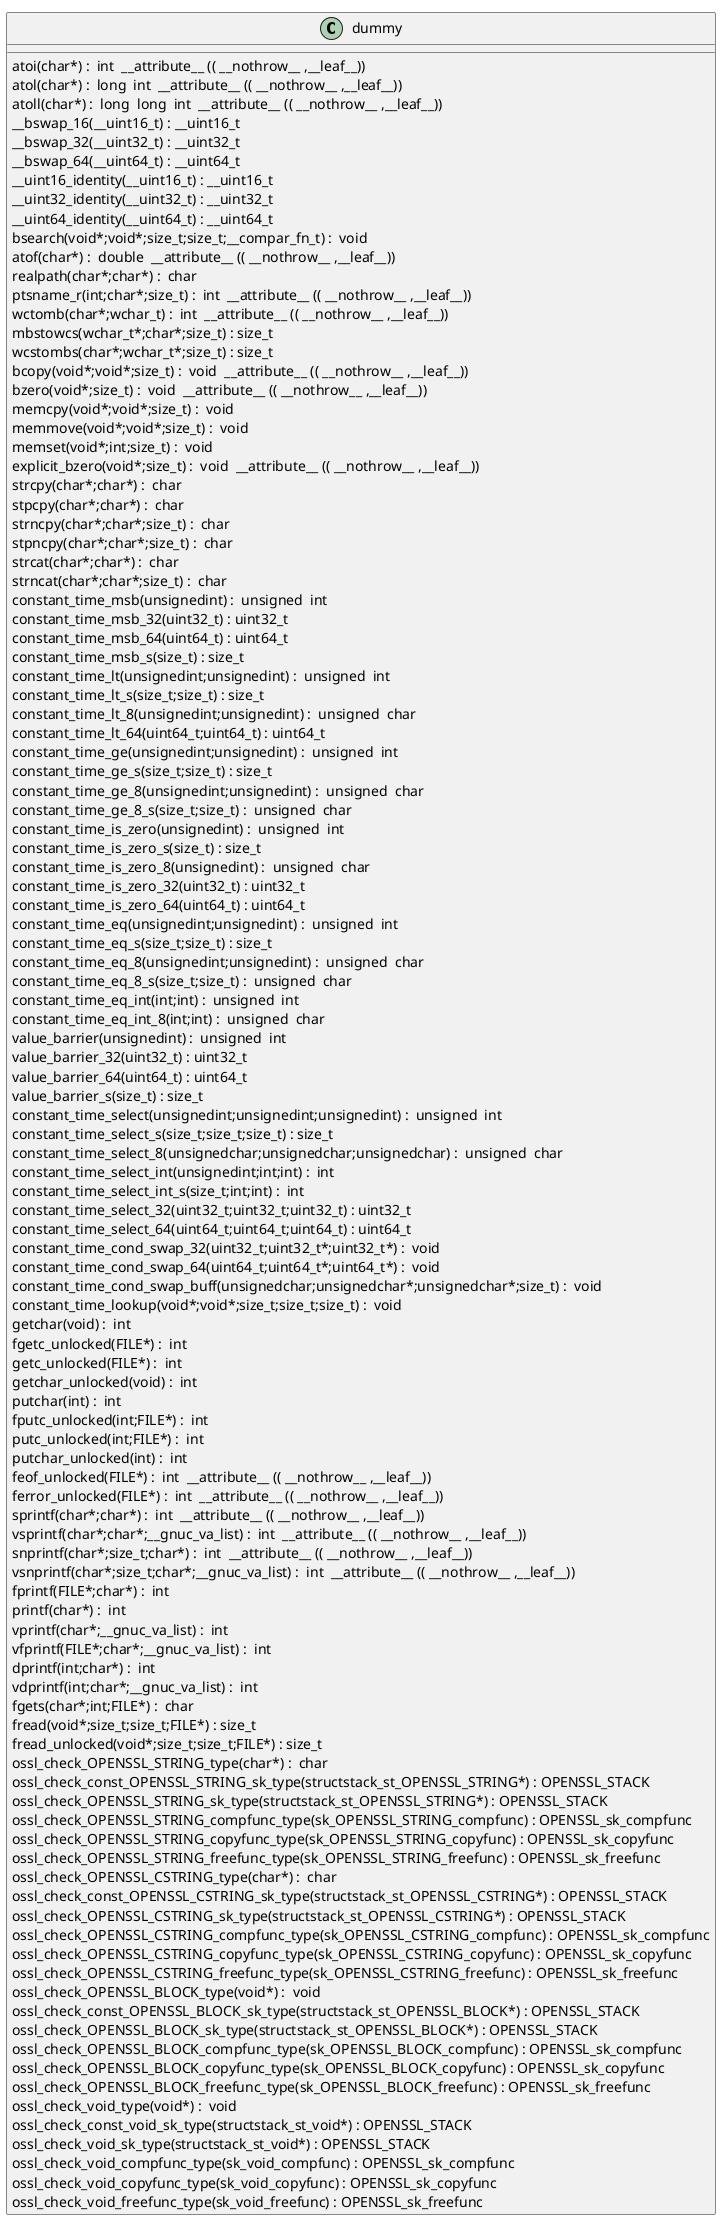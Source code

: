 @startuml
!pragma layout smetana
class dummy {
atoi(char*) :  int  __attribute__ (( __nothrow__ ,__leaf__)) [[[./../../.././qc/crypto/rsa/rsa_oaep.c.html#196]]]
atol(char*) :  long  int  __attribute__ (( __nothrow__ ,__leaf__)) [[[./../../.././qc/crypto/rsa/rsa_oaep.c.html#201]]]
atoll(char*) :  long  long  int  __attribute__ (( __nothrow__ ,__leaf__)) [[[./../../.././qc/crypto/rsa/rsa_oaep.c.html#208]]]
__bswap_16(__uint16_t) : __uint16_t [[[./../../.././qc/crypto/rsa/rsa_oaep.c.html#508]]]
__bswap_32(__uint32_t) : __uint32_t [[[./../../.././qc/crypto/rsa/rsa_oaep.c.html#523]]]
__bswap_64(__uint64_t) : __uint64_t [[[./../../.././qc/crypto/rsa/rsa_oaep.c.html#533]]]
__uint16_identity(__uint16_t) : __uint16_t [[[./../../.././qc/crypto/rsa/rsa_oaep.c.html#545]]]
__uint32_identity(__uint32_t) : __uint32_t [[[./../../.././qc/crypto/rsa/rsa_oaep.c.html#551]]]
__uint64_identity(__uint64_t) : __uint64_t [[[./../../.././qc/crypto/rsa/rsa_oaep.c.html#557]]]
bsearch(void*;void*;size_t;size_t;__compar_fn_t) :  void  [[[./../../.././qc/crypto/rsa/rsa_oaep.c.html#1225]]]
atof(char*) :  double  __attribute__ (( __nothrow__ ,__leaf__)) [[[./../../.././qc/crypto/rsa/rsa_oaep.c.html#1]]]
realpath(char*;char*) :  char  [[[./../../.././qc/crypto/rsa/rsa_oaep.c.html#1]]]
ptsname_r(int;char*;size_t) :  int  __attribute__ (( __nothrow__ ,__leaf__)) [[[./../../.././qc/crypto/rsa/rsa_oaep.c.html#1]]]
wctomb(char*;wchar_t) :  int  __attribute__ (( __nothrow__ ,__leaf__)) [[[./../../.././qc/crypto/rsa/rsa_oaep.c.html#1]]]
mbstowcs(wchar_t*;char*;size_t) : size_t [[[./../../.././qc/crypto/rsa/rsa_oaep.c.html#1]]]
wcstombs(char*;wchar_t*;size_t) : size_t [[[./../../.././qc/crypto/rsa/rsa_oaep.c.html#1]]]
bcopy(void*;void*;size_t) :  void  __attribute__ (( __nothrow__ ,__leaf__)) [[[./../../.././qc/crypto/rsa/rsa_oaep.c.html#1]]]
bzero(void*;size_t) :  void  __attribute__ (( __nothrow__ ,__leaf__)) [[[./../../.././qc/crypto/rsa/rsa_oaep.c.html#1]]]
memcpy(void*;void*;size_t) :  void  [[[./../../.././qc/crypto/rsa/rsa_oaep.c.html#1]]]
memmove(void*;void*;size_t) :  void  [[[./../../.././qc/crypto/rsa/rsa_oaep.c.html#1]]]
memset(void*;int;size_t) :  void  [[[./../../.././qc/crypto/rsa/rsa_oaep.c.html#1]]]
explicit_bzero(void*;size_t) :  void  __attribute__ (( __nothrow__ ,__leaf__)) [[[./../../.././qc/crypto/rsa/rsa_oaep.c.html#1]]]
strcpy(char*;char*) :  char  [[[./../../.././qc/crypto/rsa/rsa_oaep.c.html#1]]]
stpcpy(char*;char*) :  char  [[[./../../.././qc/crypto/rsa/rsa_oaep.c.html#1]]]
strncpy(char*;char*;size_t) :  char  [[[./../../.././qc/crypto/rsa/rsa_oaep.c.html#1]]]
stpncpy(char*;char*;size_t) :  char  [[[./../../.././qc/crypto/rsa/rsa_oaep.c.html#1]]]
strcat(char*;char*) :  char  [[[./../../.././qc/crypto/rsa/rsa_oaep.c.html#1]]]
strncat(char*;char*;size_t) :  char  [[[./../../.././qc/crypto/rsa/rsa_oaep.c.html#1]]]
constant_time_msb(unsignedint) :  unsigned  int  [[[./../../.././qc/crypto/rsa/rsa_oaep.c.html#1]]]
constant_time_msb_32(uint32_t) : uint32_t [[[./../../.././qc/crypto/rsa/rsa_oaep.c.html#1]]]
constant_time_msb_64(uint64_t) : uint64_t [[[./../../.././qc/crypto/rsa/rsa_oaep.c.html#1]]]
constant_time_msb_s(size_t) : size_t [[[./../../.././qc/crypto/rsa/rsa_oaep.c.html#1]]]
constant_time_lt(unsignedint;unsignedint) :  unsigned  int  [[[./../../.././qc/crypto/rsa/rsa_oaep.c.html#1]]]
constant_time_lt_s(size_t;size_t) : size_t [[[./../../.././qc/crypto/rsa/rsa_oaep.c.html#1]]]
constant_time_lt_8(unsignedint;unsignedint) :  unsigned  char  [[[./../../.././qc/crypto/rsa/rsa_oaep.c.html#1]]]
constant_time_lt_64(uint64_t;uint64_t) : uint64_t [[[./../../.././qc/crypto/rsa/rsa_oaep.c.html#1]]]
constant_time_ge(unsignedint;unsignedint) :  unsigned  int  [[[./../../.././qc/crypto/rsa/rsa_oaep.c.html#1]]]
constant_time_ge_s(size_t;size_t) : size_t [[[./../../.././qc/crypto/rsa/rsa_oaep.c.html#1]]]
constant_time_ge_8(unsignedint;unsignedint) :  unsigned  char  [[[./../../.././qc/crypto/rsa/rsa_oaep.c.html#1]]]
constant_time_ge_8_s(size_t;size_t) :  unsigned  char  [[[./../../.././qc/crypto/rsa/rsa_oaep.c.html#1]]]
constant_time_is_zero(unsignedint) :  unsigned  int  [[[./../../.././qc/crypto/rsa/rsa_oaep.c.html#1]]]
constant_time_is_zero_s(size_t) : size_t [[[./../../.././qc/crypto/rsa/rsa_oaep.c.html#1]]]
constant_time_is_zero_8(unsignedint) :  unsigned  char  [[[./../../.././qc/crypto/rsa/rsa_oaep.c.html#1]]]
constant_time_is_zero_32(uint32_t) : uint32_t [[[./../../.././qc/crypto/rsa/rsa_oaep.c.html#1]]]
constant_time_is_zero_64(uint64_t) : uint64_t [[[./../../.././qc/crypto/rsa/rsa_oaep.c.html#1]]]
constant_time_eq(unsignedint;unsignedint) :  unsigned  int  [[[./../../.././qc/crypto/rsa/rsa_oaep.c.html#1]]]
constant_time_eq_s(size_t;size_t) : size_t [[[./../../.././qc/crypto/rsa/rsa_oaep.c.html#1]]]
constant_time_eq_8(unsignedint;unsignedint) :  unsigned  char  [[[./../../.././qc/crypto/rsa/rsa_oaep.c.html#1]]]
constant_time_eq_8_s(size_t;size_t) :  unsigned  char  [[[./../../.././qc/crypto/rsa/rsa_oaep.c.html#1]]]
constant_time_eq_int(int;int) :  unsigned  int  [[[./../../.././qc/crypto/rsa/rsa_oaep.c.html#1]]]
constant_time_eq_int_8(int;int) :  unsigned  char  [[[./../../.././qc/crypto/rsa/rsa_oaep.c.html#1]]]
value_barrier(unsignedint) :  unsigned  int  [[[./../../.././qc/crypto/rsa/rsa_oaep.c.html#1]]]
value_barrier_32(uint32_t) : uint32_t [[[./../../.././qc/crypto/rsa/rsa_oaep.c.html#1]]]
value_barrier_64(uint64_t) : uint64_t [[[./../../.././qc/crypto/rsa/rsa_oaep.c.html#1]]]
value_barrier_s(size_t) : size_t [[[./../../.././qc/crypto/rsa/rsa_oaep.c.html#1]]]
constant_time_select(unsignedint;unsignedint;unsignedint) :  unsigned  int  [[[./../../.././qc/crypto/rsa/rsa_oaep.c.html#1]]]
constant_time_select_s(size_t;size_t;size_t) : size_t [[[./../../.././qc/crypto/rsa/rsa_oaep.c.html#1]]]
constant_time_select_8(unsignedchar;unsignedchar;unsignedchar) :  unsigned  char  [[[./../../.././qc/crypto/rsa/rsa_oaep.c.html#1]]]
constant_time_select_int(unsignedint;int;int) :  int  [[[./../../.././qc/crypto/rsa/rsa_oaep.c.html#1]]]
constant_time_select_int_s(size_t;int;int) :  int  [[[./../../.././qc/crypto/rsa/rsa_oaep.c.html#1]]]
constant_time_select_32(uint32_t;uint32_t;uint32_t) : uint32_t [[[./../../.././qc/crypto/rsa/rsa_oaep.c.html#1]]]
constant_time_select_64(uint64_t;uint64_t;uint64_t) : uint64_t [[[./../../.././qc/crypto/rsa/rsa_oaep.c.html#1]]]
constant_time_cond_swap_32(uint32_t;uint32_t*;uint32_t*) :  void  [[[./../../.././qc/crypto/rsa/rsa_oaep.c.html#1]]]
constant_time_cond_swap_64(uint64_t;uint64_t*;uint64_t*) :  void  [[[./../../.././qc/crypto/rsa/rsa_oaep.c.html#1]]]
constant_time_cond_swap_buff(unsignedchar;unsignedchar*;unsignedchar*;size_t) :  void  [[[./../../.././qc/crypto/rsa/rsa_oaep.c.html#1]]]
constant_time_lookup(void*;void*;size_t;size_t;size_t) :  void  [[[./../../.././qc/crypto/rsa/rsa_oaep.c.html#1]]]
getchar(void) :  int  [[[./../../.././qc/crypto/rsa/rsa_oaep.c.html#1]]]
fgetc_unlocked(FILE*) :  int  [[[./../../.././qc/crypto/rsa/rsa_oaep.c.html#1]]]
getc_unlocked(FILE*) :  int  [[[./../../.././qc/crypto/rsa/rsa_oaep.c.html#1]]]
getchar_unlocked(void) :  int  [[[./../../.././qc/crypto/rsa/rsa_oaep.c.html#1]]]
putchar(int) :  int  [[[./../../.././qc/crypto/rsa/rsa_oaep.c.html#1]]]
fputc_unlocked(int;FILE*) :  int  [[[./../../.././qc/crypto/rsa/rsa_oaep.c.html#1]]]
putc_unlocked(int;FILE*) :  int  [[[./../../.././qc/crypto/rsa/rsa_oaep.c.html#1]]]
putchar_unlocked(int) :  int  [[[./../../.././qc/crypto/rsa/rsa_oaep.c.html#1]]]
feof_unlocked(FILE*) :  int  __attribute__ (( __nothrow__ ,__leaf__)) [[[./../../.././qc/crypto/rsa/rsa_oaep.c.html#1]]]
ferror_unlocked(FILE*) :  int  __attribute__ (( __nothrow__ ,__leaf__)) [[[./../../.././qc/crypto/rsa/rsa_oaep.c.html#1]]]
sprintf(char*;char*) :  int  __attribute__ (( __nothrow__ ,__leaf__)) [[[./../../.././qc/crypto/rsa/rsa_oaep.c.html#1]]]
vsprintf(char*;char*;__gnuc_va_list) :  int  __attribute__ (( __nothrow__ ,__leaf__)) [[[./../../.././qc/crypto/rsa/rsa_oaep.c.html#1]]]
snprintf(char*;size_t;char*) :  int  __attribute__ (( __nothrow__ ,__leaf__)) [[[./../../.././qc/crypto/rsa/rsa_oaep.c.html#1]]]
vsnprintf(char*;size_t;char*;__gnuc_va_list) :  int  __attribute__ (( __nothrow__ ,__leaf__)) [[[./../../.././qc/crypto/rsa/rsa_oaep.c.html#1]]]
fprintf(FILE*;char*) :  int  [[[./../../.././qc/crypto/rsa/rsa_oaep.c.html#1]]]
printf(char*) :  int  [[[./../../.././qc/crypto/rsa/rsa_oaep.c.html#1]]]
vprintf(char*;__gnuc_va_list) :  int  [[[./../../.././qc/crypto/rsa/rsa_oaep.c.html#1]]]
vfprintf(FILE*;char*;__gnuc_va_list) :  int  [[[./../../.././qc/crypto/rsa/rsa_oaep.c.html#1]]]
dprintf(int;char*) :  int  [[[./../../.././qc/crypto/rsa/rsa_oaep.c.html#1]]]
vdprintf(int;char*;__gnuc_va_list) :  int  [[[./../../.././qc/crypto/rsa/rsa_oaep.c.html#1]]]
fgets(char*;int;FILE*) :  char  [[[./../../.././qc/crypto/rsa/rsa_oaep.c.html#1]]]
fread(void*;size_t;size_t;FILE*) : size_t [[[./../../.././qc/crypto/rsa/rsa_oaep.c.html#1]]]
fread_unlocked(void*;size_t;size_t;FILE*) : size_t [[[./../../.././qc/crypto/rsa/rsa_oaep.c.html#1]]]
ossl_check_OPENSSL_STRING_type(char*) :  char  [[[./../../.././qc/crypto/rsa/rsa_oaep.c.html#1]]]
ossl_check_const_OPENSSL_STRING_sk_type(structstack_st_OPENSSL_STRING*) : OPENSSL_STACK [[[./../../.././qc/crypto/rsa/rsa_oaep.c.html#1]]]
ossl_check_OPENSSL_STRING_sk_type(structstack_st_OPENSSL_STRING*) : OPENSSL_STACK [[[./../../.././qc/crypto/rsa/rsa_oaep.c.html#1]]]
ossl_check_OPENSSL_STRING_compfunc_type(sk_OPENSSL_STRING_compfunc) : OPENSSL_sk_compfunc [[[./../../.././qc/crypto/rsa/rsa_oaep.c.html#1]]]
ossl_check_OPENSSL_STRING_copyfunc_type(sk_OPENSSL_STRING_copyfunc) : OPENSSL_sk_copyfunc [[[./../../.././qc/crypto/rsa/rsa_oaep.c.html#1]]]
ossl_check_OPENSSL_STRING_freefunc_type(sk_OPENSSL_STRING_freefunc) : OPENSSL_sk_freefunc [[[./../../.././qc/crypto/rsa/rsa_oaep.c.html#1]]]
ossl_check_OPENSSL_CSTRING_type(char*) :  char  [[[./../../.././qc/crypto/rsa/rsa_oaep.c.html#1]]]
ossl_check_const_OPENSSL_CSTRING_sk_type(structstack_st_OPENSSL_CSTRING*) : OPENSSL_STACK [[[./../../.././qc/crypto/rsa/rsa_oaep.c.html#1]]]
ossl_check_OPENSSL_CSTRING_sk_type(structstack_st_OPENSSL_CSTRING*) : OPENSSL_STACK [[[./../../.././qc/crypto/rsa/rsa_oaep.c.html#1]]]
ossl_check_OPENSSL_CSTRING_compfunc_type(sk_OPENSSL_CSTRING_compfunc) : OPENSSL_sk_compfunc [[[./../../.././qc/crypto/rsa/rsa_oaep.c.html#1]]]
ossl_check_OPENSSL_CSTRING_copyfunc_type(sk_OPENSSL_CSTRING_copyfunc) : OPENSSL_sk_copyfunc [[[./../../.././qc/crypto/rsa/rsa_oaep.c.html#1]]]
ossl_check_OPENSSL_CSTRING_freefunc_type(sk_OPENSSL_CSTRING_freefunc) : OPENSSL_sk_freefunc [[[./../../.././qc/crypto/rsa/rsa_oaep.c.html#1]]]
ossl_check_OPENSSL_BLOCK_type(void*) :  void  [[[./../../.././qc/crypto/rsa/rsa_oaep.c.html#1]]]
ossl_check_const_OPENSSL_BLOCK_sk_type(structstack_st_OPENSSL_BLOCK*) : OPENSSL_STACK [[[./../../.././qc/crypto/rsa/rsa_oaep.c.html#1]]]
ossl_check_OPENSSL_BLOCK_sk_type(structstack_st_OPENSSL_BLOCK*) : OPENSSL_STACK [[[./../../.././qc/crypto/rsa/rsa_oaep.c.html#1]]]
ossl_check_OPENSSL_BLOCK_compfunc_type(sk_OPENSSL_BLOCK_compfunc) : OPENSSL_sk_compfunc [[[./../../.././qc/crypto/rsa/rsa_oaep.c.html#1]]]
ossl_check_OPENSSL_BLOCK_copyfunc_type(sk_OPENSSL_BLOCK_copyfunc) : OPENSSL_sk_copyfunc [[[./../../.././qc/crypto/rsa/rsa_oaep.c.html#1]]]
ossl_check_OPENSSL_BLOCK_freefunc_type(sk_OPENSSL_BLOCK_freefunc) : OPENSSL_sk_freefunc [[[./../../.././qc/crypto/rsa/rsa_oaep.c.html#1]]]
ossl_check_void_type(void*) :  void  [[[./../../.././qc/crypto/rsa/rsa_oaep.c.html#1]]]
ossl_check_const_void_sk_type(structstack_st_void*) : OPENSSL_STACK [[[./../../.././qc/crypto/rsa/rsa_oaep.c.html#1]]]
ossl_check_void_sk_type(structstack_st_void*) : OPENSSL_STACK [[[./../../.././qc/crypto/rsa/rsa_oaep.c.html#1]]]
ossl_check_void_compfunc_type(sk_void_compfunc) : OPENSSL_sk_compfunc [[[./../../.././qc/crypto/rsa/rsa_oaep.c.html#1]]]
ossl_check_void_copyfunc_type(sk_void_copyfunc) : OPENSSL_sk_copyfunc [[[./../../.././qc/crypto/rsa/rsa_oaep.c.html#1]]]
ossl_check_void_freefunc_type(sk_void_freefunc) : OPENSSL_sk_freefunc [[[./../../.././qc/crypto/rsa/rsa_oaep.c.html#1]]]
} 
@enduml
